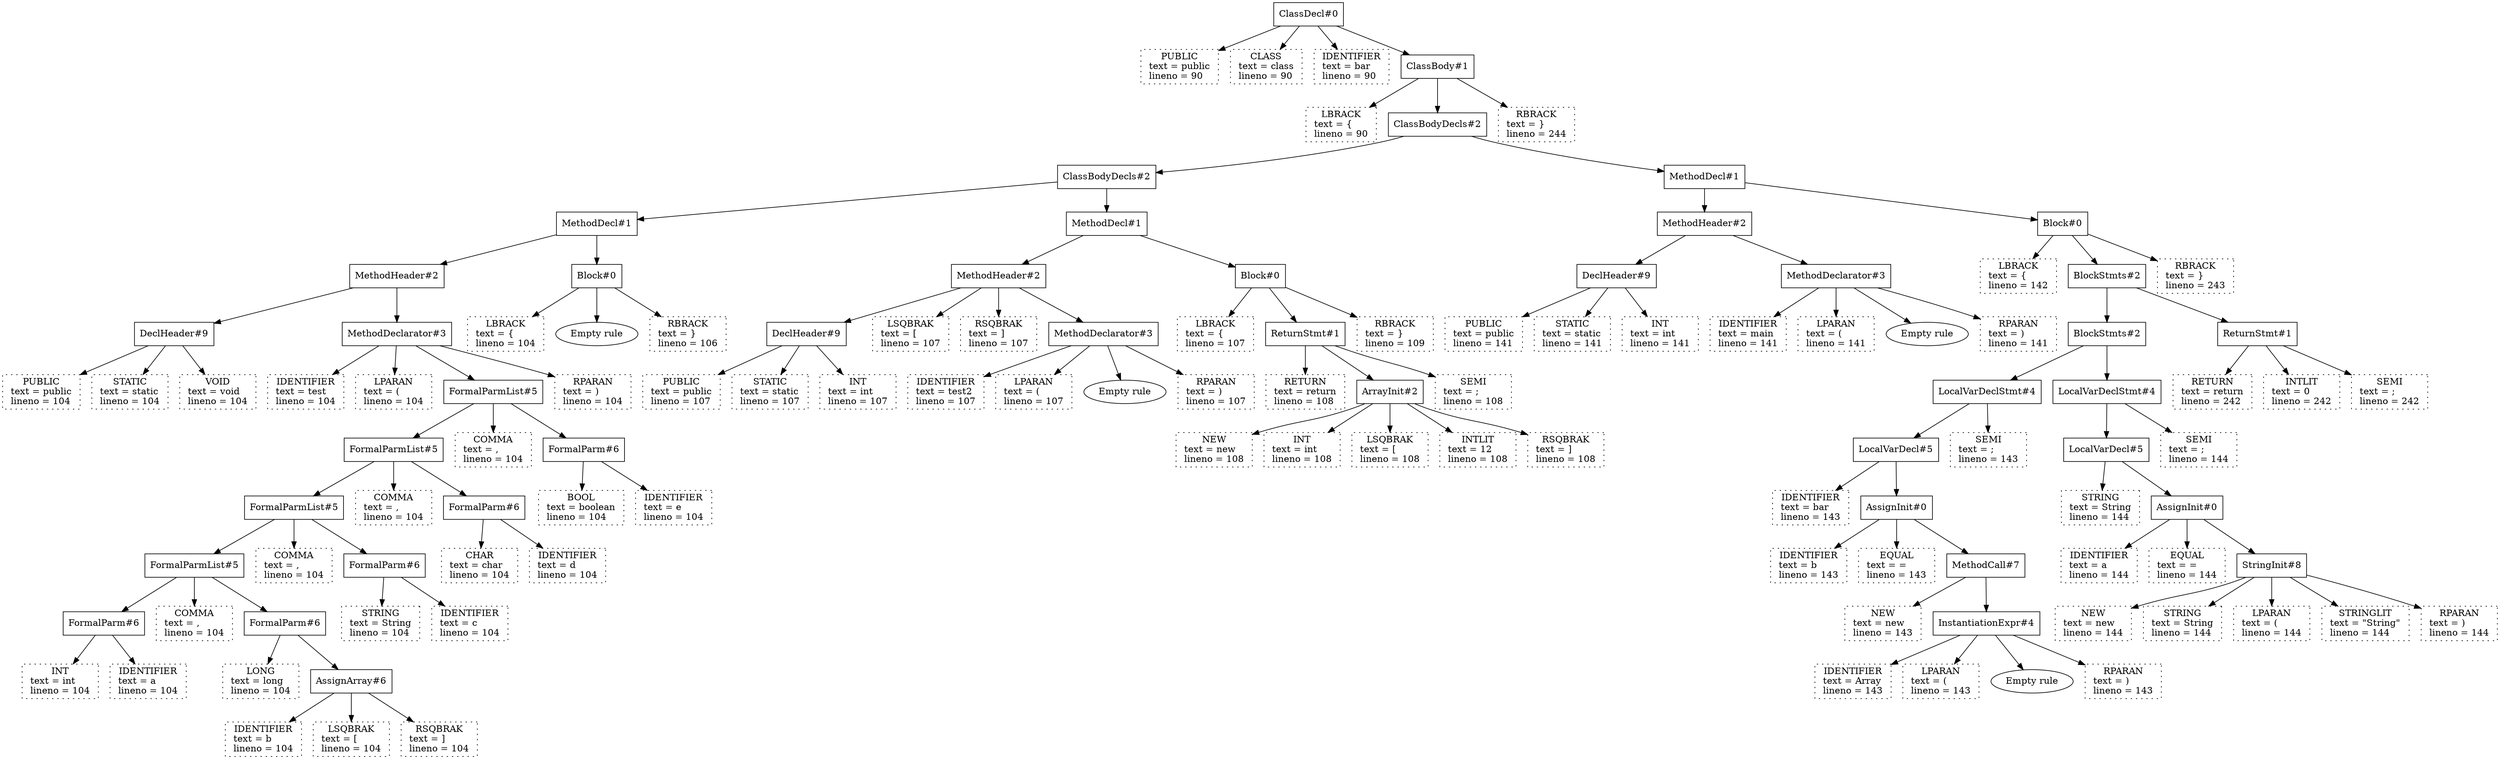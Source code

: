digraph {
N116 [shape=box label="ClassDecl#0"];
N116 -> N0;
N0 [shape=box style=dotted label=" PUBLIC \n text = public \l lineno = 90 \l"];
N116 -> N1;
N1 [shape=box style=dotted label=" CLASS \n text = class \l lineno = 90 \l"];
N116 -> N2;
N2 [shape=box style=dotted label=" IDENTIFIER \n text = bar \l lineno = 90 \l"];
N116 -> N115;
N115 [shape=box label="ClassBody#1"];
N115 -> N3;
N3 [shape=box style=dotted label=" LBRACK \n text = { \l lineno = 90 \l"];
N115 -> N113;
N113 [shape=box label="ClassBodyDecls#2"];
N113 -> N67;
N67 [shape=box label="ClassBodyDecls#2"];
N67 -> N42;
N42 [shape=box label="MethodDecl#1"];
N42 -> N38;
N38 [shape=box label="MethodHeader#2"];
N38 -> N7;
N7 [shape=box label="DeclHeader#9"];
N7 -> N4;
N4 [shape=box style=dotted label=" PUBLIC \n text = public \l lineno = 104 \l"];
N7 -> N5;
N5 [shape=box style=dotted label=" STATIC \n text = static \l lineno = 104 \l"];
N7 -> N6;
N6 [shape=box style=dotted label=" VOID \n text = void \l lineno = 104 \l"];
N38 -> N37;
N37 [shape=box label="MethodDeclarator#3"];
N37 -> N8;
N8 [shape=box style=dotted label=" IDENTIFIER \n text = test \l lineno = 104 \l"];
N37 -> N9;
N9 [shape=box style=dotted label=" LPARAN \n text = ( \l lineno = 104 \l"];
N37 -> N36;
N36 [shape=box label="FormalParmList#5"];
N36 -> N31;
N31 [shape=box label="FormalParmList#5"];
N31 -> N26;
N26 [shape=box label="FormalParmList#5"];
N26 -> N20;
N20 [shape=box label="FormalParmList#5"];
N20 -> N13;
N13 [shape=box label="FormalParm#6"];
N13 -> N10;
N10 [shape=box style=dotted label=" INT \n text = int \l lineno = 104 \l"];
N13 -> N11;
N11 [shape=box style=dotted label=" IDENTIFIER \n text = a \l lineno = 104 \l"];
N20 -> N12;
N12 [shape=box style=dotted label=" COMMA \n text = , \l lineno = 104 \l"];
N20 -> N19;
N19 [shape=box label="FormalParm#6"];
N19 -> N14;
N14 [shape=box style=dotted label=" LONG \n text = long \l lineno = 104 \l"];
N19 -> N18;
N18 [shape=box label="AssignArray#6"];
N18 -> N15;
N15 [shape=box style=dotted label=" IDENTIFIER \n text = b \l lineno = 104 \l"];
N18 -> N16;
N16 [shape=box style=dotted label=" LSQBRAK \n text = [ \l lineno = 104 \l"];
N18 -> N17;
N17 [shape=box style=dotted label=" RSQBRAK \n text = ] \l lineno = 104 \l"];
N26 -> N21;
N21 [shape=box style=dotted label=" COMMA \n text = , \l lineno = 104 \l"];
N26 -> N25;
N25 [shape=box label="FormalParm#6"];
N25 -> N22;
N22 [shape=box style=dotted label=" STRING \n text = String \l lineno = 104 \l"];
N25 -> N23;
N23 [shape=box style=dotted label=" IDENTIFIER \n text = c \l lineno = 104 \l"];
N31 -> N24;
N24 [shape=box style=dotted label=" COMMA \n text = , \l lineno = 104 \l"];
N31 -> N30;
N30 [shape=box label="FormalParm#6"];
N30 -> N27;
N27 [shape=box style=dotted label=" CHAR \n text = char \l lineno = 104 \l"];
N30 -> N28;
N28 [shape=box style=dotted label=" IDENTIFIER \n text = d \l lineno = 104 \l"];
N36 -> N29;
N29 [shape=box style=dotted label=" COMMA \n text = , \l lineno = 104 \l"];
N36 -> N35;
N35 [shape=box label="FormalParm#6"];
N35 -> N32;
N32 [shape=box style=dotted label=" BOOL \n text = boolean \l lineno = 104 \l"];
N35 -> N33;
N33 [shape=box style=dotted label=" IDENTIFIER \n text = e \l lineno = 104 \l"];
N37 -> N34;
N34 [shape=box style=dotted label=" RPARAN \n text = ) \l lineno = 104 \l"];
N42 -> N41;
N41 [shape=box label="Block#0"];
N41 -> N39;
N39 [shape=box style=dotted label=" LBRACK \n text = { \l lineno = 104 \l"];
N41 -> N41117;
N41117 [label="Empty rule"];
N41 -> N40;
N40 [shape=box style=dotted label=" RBRACK \n text = } \l lineno = 106 \l"];
N67 -> N66;
N66 [shape=box label="MethodDecl#1"];
N66 -> N53;
N53 [shape=box label="MethodHeader#2"];
N53 -> N46;
N46 [shape=box label="DeclHeader#9"];
N46 -> N43;
N43 [shape=box style=dotted label=" PUBLIC \n text = public \l lineno = 107 \l"];
N46 -> N44;
N44 [shape=box style=dotted label=" STATIC \n text = static \l lineno = 107 \l"];
N46 -> N45;
N45 [shape=box style=dotted label=" INT \n text = int \l lineno = 107 \l"];
N53 -> N47;
N47 [shape=box style=dotted label=" LSQBRAK \n text = [ \l lineno = 107 \l"];
N53 -> N48;
N48 [shape=box style=dotted label=" RSQBRAK \n text = ] \l lineno = 107 \l"];
N53 -> N52;
N52 [shape=box label="MethodDeclarator#3"];
N52 -> N49;
N49 [shape=box style=dotted label=" IDENTIFIER \n text = test2 \l lineno = 107 \l"];
N52 -> N50;
N50 [shape=box style=dotted label=" LPARAN \n text = ( \l lineno = 107 \l"];
N52 -> N52118;
N52118 [label="Empty rule"];
N52 -> N51;
N51 [shape=box style=dotted label=" RPARAN \n text = ) \l lineno = 107 \l"];
N66 -> N65;
N65 [shape=box label="Block#0"];
N65 -> N54;
N54 [shape=box style=dotted label=" LBRACK \n text = { \l lineno = 107 \l"];
N65 -> N63;
N63 [shape=box label="ReturnStmt#1"];
N63 -> N55;
N55 [shape=box style=dotted label=" RETURN \n text = return \l lineno = 108 \l"];
N63 -> N61;
N61 [shape=box label="ArrayInit#2"];
N61 -> N56;
N56 [shape=box style=dotted label=" NEW \n text = new \l lineno = 108 \l"];
N61 -> N57;
N57 [shape=box style=dotted label=" INT \n text = int \l lineno = 108 \l"];
N61 -> N58;
N58 [shape=box style=dotted label=" LSQBRAK \n text = [ \l lineno = 108 \l"];
N61 -> N59;
N59 [shape=box style=dotted label=" INTLIT \n text = 12 \l lineno = 108 \l"];
N61 -> N60;
N60 [shape=box style=dotted label=" RSQBRAK \n text = ] \l lineno = 108 \l"];
N63 -> N62;
N62 [shape=box style=dotted label=" SEMI \n text = ; \l lineno = 108 \l"];
N65 -> N64;
N64 [shape=box style=dotted label=" RBRACK \n text = } \l lineno = 109 \l"];
N113 -> N112;
N112 [shape=box label="MethodDecl#1"];
N112 -> N76;
N76 [shape=box label="MethodHeader#2"];
N76 -> N71;
N71 [shape=box label="DeclHeader#9"];
N71 -> N68;
N68 [shape=box style=dotted label=" PUBLIC \n text = public \l lineno = 141 \l"];
N71 -> N69;
N69 [shape=box style=dotted label=" STATIC \n text = static \l lineno = 141 \l"];
N71 -> N70;
N70 [shape=box style=dotted label=" INT \n text = int \l lineno = 141 \l"];
N76 -> N75;
N75 [shape=box label="MethodDeclarator#3"];
N75 -> N72;
N72 [shape=box style=dotted label=" IDENTIFIER \n text = main \l lineno = 141 \l"];
N75 -> N73;
N73 [shape=box style=dotted label=" LPARAN \n text = ( \l lineno = 141 \l"];
N75 -> N75119;
N75119 [label="Empty rule"];
N75 -> N74;
N74 [shape=box style=dotted label=" RPARAN \n text = ) \l lineno = 141 \l"];
N112 -> N111;
N111 [shape=box label="Block#0"];
N111 -> N77;
N77 [shape=box style=dotted label=" LBRACK \n text = { \l lineno = 142 \l"];
N111 -> N109;
N109 [shape=box label="BlockStmts#2"];
N109 -> N104;
N104 [shape=box label="BlockStmts#2"];
N104 -> N90;
N90 [shape=box label="LocalVarDeclStmt#4"];
N90 -> N89;
N89 [shape=box label="LocalVarDecl#5"];
N89 -> N78;
N78 [shape=box style=dotted label=" IDENTIFIER \n text = bar \l lineno = 143 \l"];
N89 -> N88;
N88 [shape=box label="AssignInit#0"];
N88 -> N79;
N79 [shape=box style=dotted label=" IDENTIFIER \n text = b \l lineno = 143 \l"];
N88 -> N80;
N80 [shape=box style=dotted label=" EQUAL \n text = = \l lineno = 143 \l"];
N88 -> N86;
N86 [shape=box label="MethodCall#7"];
N86 -> N81;
N81 [shape=box style=dotted label=" NEW \n text = new \l lineno = 143 \l"];
N86 -> N85;
N85 [shape=box label="InstantiationExpr#4"];
N85 -> N82;
N82 [shape=box style=dotted label=" IDENTIFIER \n text = Array \l lineno = 143 \l"];
N85 -> N83;
N83 [shape=box style=dotted label=" LPARAN \n text = ( \l lineno = 143 \l"];
N85 -> N85120;
N85120 [label="Empty rule"];
N85 -> N84;
N84 [shape=box style=dotted label=" RPARAN \n text = ) \l lineno = 143 \l"];
N90 -> N87;
N87 [shape=box style=dotted label=" SEMI \n text = ; \l lineno = 143 \l"];
N104 -> N103;
N103 [shape=box label="LocalVarDeclStmt#4"];
N103 -> N102;
N102 [shape=box label="LocalVarDecl#5"];
N102 -> N91;
N91 [shape=box style=dotted label=" STRING \n text = String \l lineno = 144 \l"];
N102 -> N101;
N101 [shape=box label="AssignInit#0"];
N101 -> N92;
N92 [shape=box style=dotted label=" IDENTIFIER \n text = a \l lineno = 144 \l"];
N101 -> N93;
N93 [shape=box style=dotted label=" EQUAL \n text = = \l lineno = 144 \l"];
N101 -> N99;
N99 [shape=box label="StringInit#8"];
N99 -> N94;
N94 [shape=box style=dotted label=" NEW \n text = new \l lineno = 144 \l"];
N99 -> N95;
N95 [shape=box style=dotted label=" STRING \n text = String \l lineno = 144 \l"];
N99 -> N96;
N96 [shape=box style=dotted label=" LPARAN \n text = ( \l lineno = 144 \l"];
N99 -> N97;
N97 [shape=box style=dotted label=" STRINGLIT \n text = \"String\" \l lineno = 144 \l"];
N99 -> N98;
N98 [shape=box style=dotted label=" RPARAN \n text = ) \l lineno = 144 \l"];
N103 -> N100;
N100 [shape=box style=dotted label=" SEMI \n text = ; \l lineno = 144 \l"];
N109 -> N108;
N108 [shape=box label="ReturnStmt#1"];
N108 -> N105;
N105 [shape=box style=dotted label=" RETURN \n text = return \l lineno = 242 \l"];
N108 -> N106;
N106 [shape=box style=dotted label=" INTLIT \n text = 0 \l lineno = 242 \l"];
N108 -> N107;
N107 [shape=box style=dotted label=" SEMI \n text = ; \l lineno = 242 \l"];
N111 -> N110;
N110 [shape=box style=dotted label=" RBRACK \n text = } \l lineno = 243 \l"];
N115 -> N114;
N114 [shape=box style=dotted label=" RBRACK \n text = } \l lineno = 244 \l"];
}
